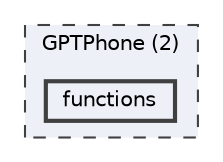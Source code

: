 digraph "/Users/seanbaker/Downloads/GPTPhone (2)/functions"
{
 // LATEX_PDF_SIZE
  bgcolor="transparent";
  edge [fontname=Helvetica,fontsize=10,labelfontname=Helvetica,labelfontsize=10];
  node [fontname=Helvetica,fontsize=10,shape=box,height=0.2,width=0.4];
  compound=true
  subgraph clusterdir_e25d3a482582c6fca6ce4e463392b362 {
    graph [ bgcolor="#edf0f7", pencolor="grey25", label="GPTPhone (2)", fontname=Helvetica,fontsize=10 style="filled,dashed", URL="dir_e25d3a482582c6fca6ce4e463392b362.html",tooltip=""]
  dir_266855e31704b96535d90bacccdf2e90 [label="functions", fillcolor="#edf0f7", color="grey25", style="filled,bold", URL="dir_266855e31704b96535d90bacccdf2e90.html",tooltip=""];
  }
}
